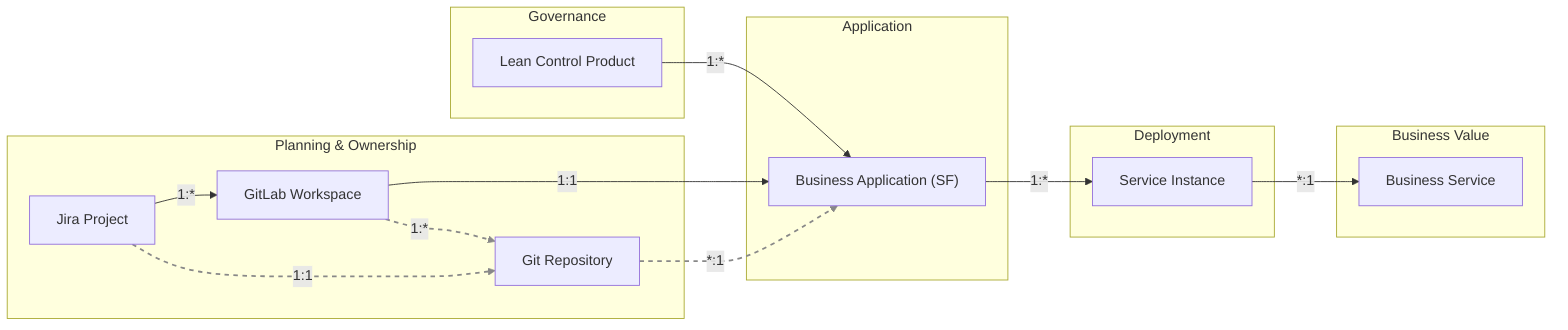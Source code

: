 flowchart LR
    subgraph Governance["Governance"]
        LCP["Lean Control Product"]
    end

    subgraph Planning["Planning & Ownership"]
        Jira["Jira Project"]
        GitWS["GitLab Workspace"]
        GitRepo["Git Repository"]
    end

    subgraph Development["Application"]
        BA["Business Application (SF)"]
    end

    subgraph Deployment["Deployment"]
        SI["Service Instance"]
    end

    subgraph Value["Business Value"]
        BS["Business Service"]
    end

    LCP -- "1:*" --> BA
    GitWS -. "1:*" .-> GitRepo
    GitWS -- "1:1" --> BA
    Jira -- "1:*" --> GitWS
    BA -- "1:*" --> SI
    SI -- "*:1" --> BS
    GitRepo -. "*:1" .-> BA
    Jira -. "1:1" .-> GitRepo

%% Style dotted lines in gray
    linkStyle 1 stroke:#888,stroke-width:2px,stroke-dasharray: 5,5;
linkStyle 6 stroke:#888,stroke-width:2px,stroke-dasharray: 5,5;
linkStyle 7 stroke:#888,stroke-width:2px,stroke-dasharray: 5,5;